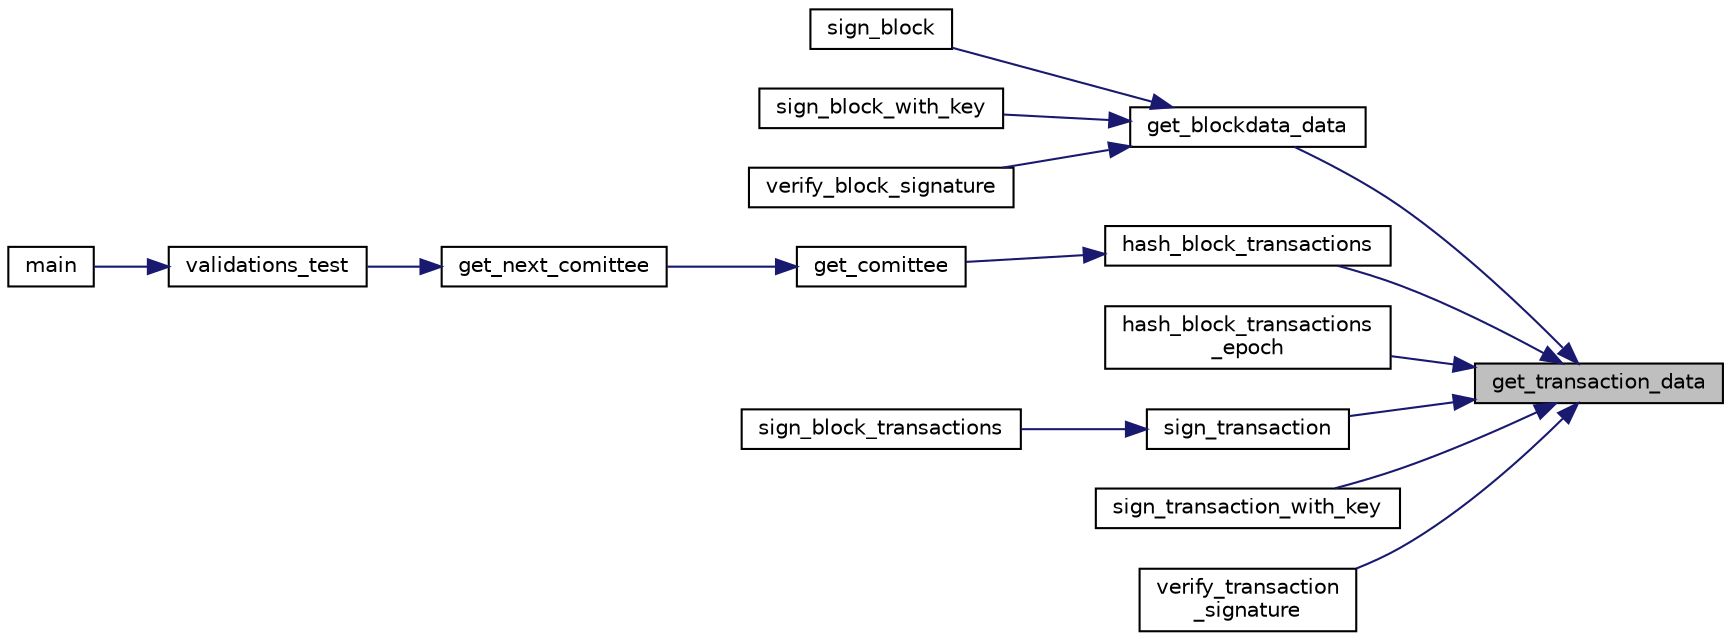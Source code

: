 digraph "get_transaction_data"
{
 // LATEX_PDF_SIZE
  edge [fontname="Helvetica",fontsize="10",labelfontname="Helvetica",labelfontsize="10"];
  node [fontname="Helvetica",fontsize="10",shape=record];
  rankdir="RL";
  Node1 [label="get_transaction_data",height=0.2,width=0.4,color="black", fillcolor="grey75", style="filled", fontcolor="black",tooltip="Convert transactions to char * buffer."];
  Node1 -> Node2 [dir="back",color="midnightblue",fontsize="10",style="solid",fontname="Helvetica"];
  Node2 [label="get_blockdata_data",height=0.2,width=0.4,color="black", fillcolor="white", style="filled",URL="$block_8c.html#af656af2c0f2bf2ea38d4fba26b50f5d6",tooltip="Get the blockdata data object."];
  Node2 -> Node3 [dir="back",color="midnightblue",fontsize="10",style="solid",fontname="Helvetica"];
  Node3 [label="sign_block",height=0.2,width=0.4,color="black", fillcolor="white", style="filled",URL="$signature_8c.html#a5fc24af7af2e6c9cd4de2efcbd26ffb9",tooltip="Signs a block."];
  Node2 -> Node4 [dir="back",color="midnightblue",fontsize="10",style="solid",fontname="Helvetica"];
  Node4 [label="sign_block_with_key",height=0.2,width=0.4,color="black", fillcolor="white", style="filled",URL="$signature_8c.html#a1409b9f67ad91c9e55f0e786a8b2ae8a",tooltip=" "];
  Node2 -> Node5 [dir="back",color="midnightblue",fontsize="10",style="solid",fontname="Helvetica"];
  Node5 [label="verify_block_signature",height=0.2,width=0.4,color="black", fillcolor="white", style="filled",URL="$signature_8c.html#a197fbff013d305c63a9699922eb438f6",tooltip="Verifies if a block signature is valid."];
  Node1 -> Node6 [dir="back",color="midnightblue",fontsize="10",style="solid",fontname="Helvetica"];
  Node6 [label="hash_block_transactions",height=0.2,width=0.4,color="black", fillcolor="white", style="filled",URL="$hash_8c.html#a1a0c4c7a5b69d66d29782dfc45e625ec",tooltip="Apply the SHA384 to all block transactions."];
  Node6 -> Node7 [dir="back",color="midnightblue",fontsize="10",style="solid",fontname="Helvetica"];
  Node7 [label="get_comittee",height=0.2,width=0.4,color="black", fillcolor="white", style="filled",URL="$validators_8c.html#a1a1ab9ec31465da0d83b1d24a12d54bd",tooltip="Get the a comittee RSA public keys on a specific epoch."];
  Node7 -> Node8 [dir="back",color="midnightblue",fontsize="10",style="solid",fontname="Helvetica"];
  Node8 [label="get_next_comittee",height=0.2,width=0.4,color="black", fillcolor="white", style="filled",URL="$validators_8c.html#a46a683358e281bebc6b77b1084b05bbb",tooltip="Get the a comittee RSA public keys on a specific epoch."];
  Node8 -> Node9 [dir="back",color="midnightblue",fontsize="10",style="solid",fontname="Helvetica"];
  Node9 [label="validations_test",height=0.2,width=0.4,color="black", fillcolor="white", style="filled",URL="$validations__test_8c.html#ab838b4317c66f7c0e811c0bb3b595d2f",tooltip=" "];
  Node9 -> Node10 [dir="back",color="midnightblue",fontsize="10",style="solid",fontname="Helvetica"];
  Node10 [label="main",height=0.2,width=0.4,color="black", fillcolor="white", style="filled",URL="$unit__testing_8c.html#ae66f6b31b5ad750f1fe042a706a4e3d4",tooltip=" "];
  Node1 -> Node11 [dir="back",color="midnightblue",fontsize="10",style="solid",fontname="Helvetica"];
  Node11 [label="hash_block_transactions\l_epoch",height=0.2,width=0.4,color="black", fillcolor="white", style="filled",URL="$validators_8c.html#a6e675a99d3f446b36542c2a9facb2a35",tooltip=" "];
  Node1 -> Node12 [dir="back",color="midnightblue",fontsize="10",style="solid",fontname="Helvetica"];
  Node12 [label="sign_transaction",height=0.2,width=0.4,color="black", fillcolor="white", style="filled",URL="$signature_8c.html#afc30cc798edd88f7749c81431cc12684",tooltip=" "];
  Node12 -> Node13 [dir="back",color="midnightblue",fontsize="10",style="solid",fontname="Helvetica"];
  Node13 [label="sign_block_transactions",height=0.2,width=0.4,color="black", fillcolor="white", style="filled",URL="$signature_8c.html#a885aee9c6a53f767ed991b0a2496e37e",tooltip="Signs transactions of a block."];
  Node1 -> Node14 [dir="back",color="midnightblue",fontsize="10",style="solid",fontname="Helvetica"];
  Node14 [label="sign_transaction_with_key",height=0.2,width=0.4,color="black", fillcolor="white", style="filled",URL="$signature_8c.html#ad7757263f776dc00aaaae307629b53d9",tooltip="Sign a transaction."];
  Node1 -> Node15 [dir="back",color="midnightblue",fontsize="10",style="solid",fontname="Helvetica"];
  Node15 [label="verify_transaction\l_signature",height=0.2,width=0.4,color="black", fillcolor="white", style="filled",URL="$signature_8c.html#ae45689cf209de84d0132284229d32824",tooltip="Verifies if a transaction signature is valid."];
}
